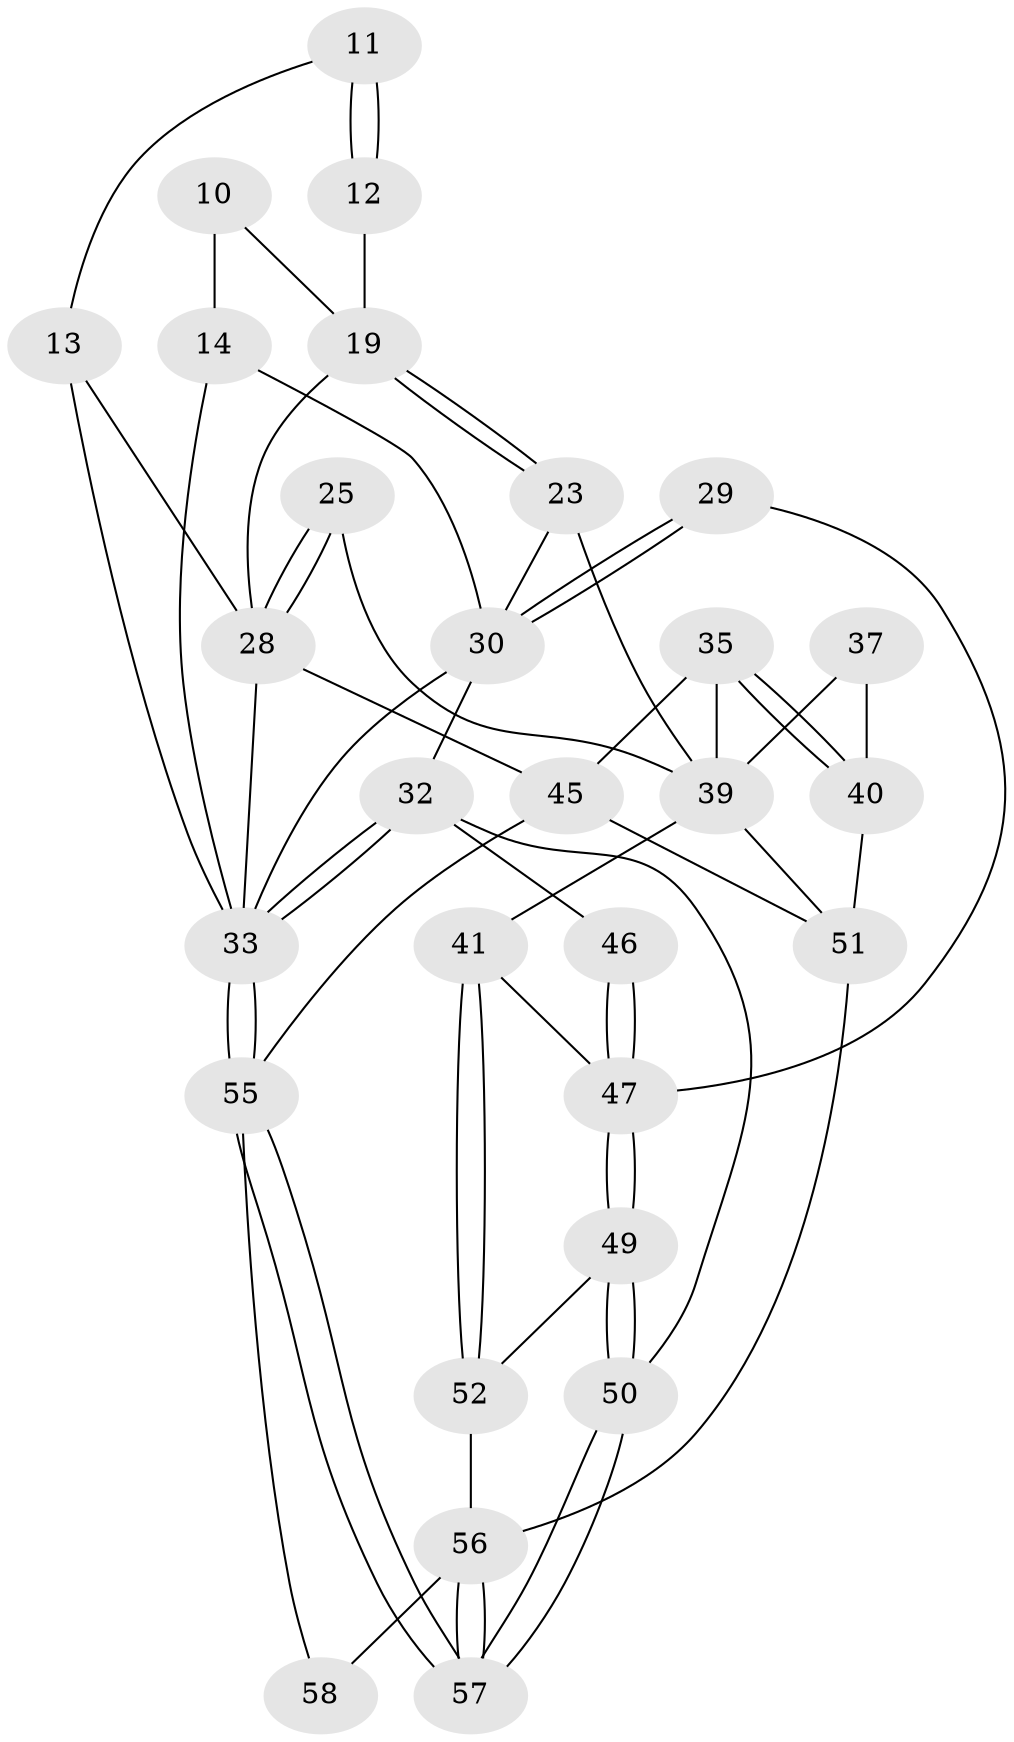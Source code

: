 // original degree distribution, {3: 0.034482758620689655, 4: 0.22413793103448276, 6: 0.1896551724137931, 5: 0.5517241379310345}
// Generated by graph-tools (version 1.1) at 2025/05/03/04/25 22:05:06]
// undirected, 29 vertices, 62 edges
graph export_dot {
graph [start="1"]
  node [color=gray90,style=filled];
  10 [pos="+0.46144540608789425+0.09556472667948168",super="+7"];
  11 [pos="+0.9011940690341267+0.14562461330079288",super="+2"];
  12 [pos="+0.7186887359495273+0.1788339658500015",super="+8"];
  13 [pos="+0.9194578103614551+0.16070891955507022",super="+3"];
  14 [pos="+0.22148395046215455+0.11794608171573714",super="+6"];
  19 [pos="+0.5305642319785049+0.3206265603152941",super="+9+17"];
  23 [pos="+0.45999479347759664+0.41372480344694534"];
  25 [pos="+0.8347680963065116+0.3741165838183413"];
  28 [pos="+1+0.38174116189630425",super="+18+15+16"];
  29 [pos="+0.41874671547032233+0.43303691403821293"];
  30 [pos="+0.22174326607036624+0.517173244100161",super="+21+20+24"];
  32 [pos="+0.11886105538858115+0.6893493564541803",super="+31"];
  33 [pos="+0+0.8099857879879889",super="+22+5"];
  35 [pos="+0.9640602271230546+0.5283121901361209"];
  37 [pos="+0.8465139993653471+0.6848449100910117"];
  39 [pos="+0.6594745359400129+0.7346088490057344",super="+38+36"];
  40 [pos="+0.9449570437609796+0.7272556293405452"];
  41 [pos="+0.6289026224187731+0.7432023730035807"];
  45 [pos="+1+0.9167013897991118",super="+34"];
  46 [pos="+0.31596193411756224+0.7221071542851023"];
  47 [pos="+0.3940093023098677+0.833247563202886",super="+42+43"];
  49 [pos="+0.3942473940449541+0.8339655786745762"];
  50 [pos="+0.256578930861382+0.9370054018197491"];
  51 [pos="+0.7279721124055817+0.9038388403317029",super="+48"];
  52 [pos="+0.47307025309920026+0.8652170113871024"];
  55 [pos="+0+1",super="+44"];
  56 [pos="+0.38127816014854565+1",super="+54+53"];
  57 [pos="+0.11898245610769051+1"];
  58 [pos="+0.7648509511294723+1"];
  10 -- 14 [weight=2];
  10 -- 19;
  11 -- 12 [weight=2];
  11 -- 12;
  11 -- 13 [weight=2];
  12 -- 19 [weight=2];
  13 -- 33;
  13 -- 28;
  14 -- 33;
  14 -- 30;
  19 -- 23;
  19 -- 23;
  19 -- 28;
  23 -- 30;
  23 -- 39;
  25 -- 28 [weight=2];
  25 -- 28;
  25 -- 39;
  28 -- 33;
  28 -- 45;
  29 -- 30 [weight=2];
  29 -- 30;
  29 -- 47;
  30 -- 33;
  30 -- 32;
  32 -- 33;
  32 -- 33;
  32 -- 50;
  32 -- 46;
  33 -- 55 [weight=3];
  33 -- 55;
  35 -- 40;
  35 -- 40;
  35 -- 39;
  35 -- 45;
  37 -- 40;
  37 -- 39 [weight=2];
  39 -- 41;
  39 -- 51;
  40 -- 51;
  41 -- 52;
  41 -- 52;
  41 -- 47;
  45 -- 55;
  45 -- 51;
  46 -- 47 [weight=2];
  46 -- 47;
  47 -- 49;
  47 -- 49;
  49 -- 50;
  49 -- 50;
  49 -- 52;
  50 -- 57;
  50 -- 57;
  51 -- 56;
  52 -- 56;
  55 -- 57;
  55 -- 57;
  55 -- 58;
  56 -- 57;
  56 -- 57;
  56 -- 58 [weight=2];
}
